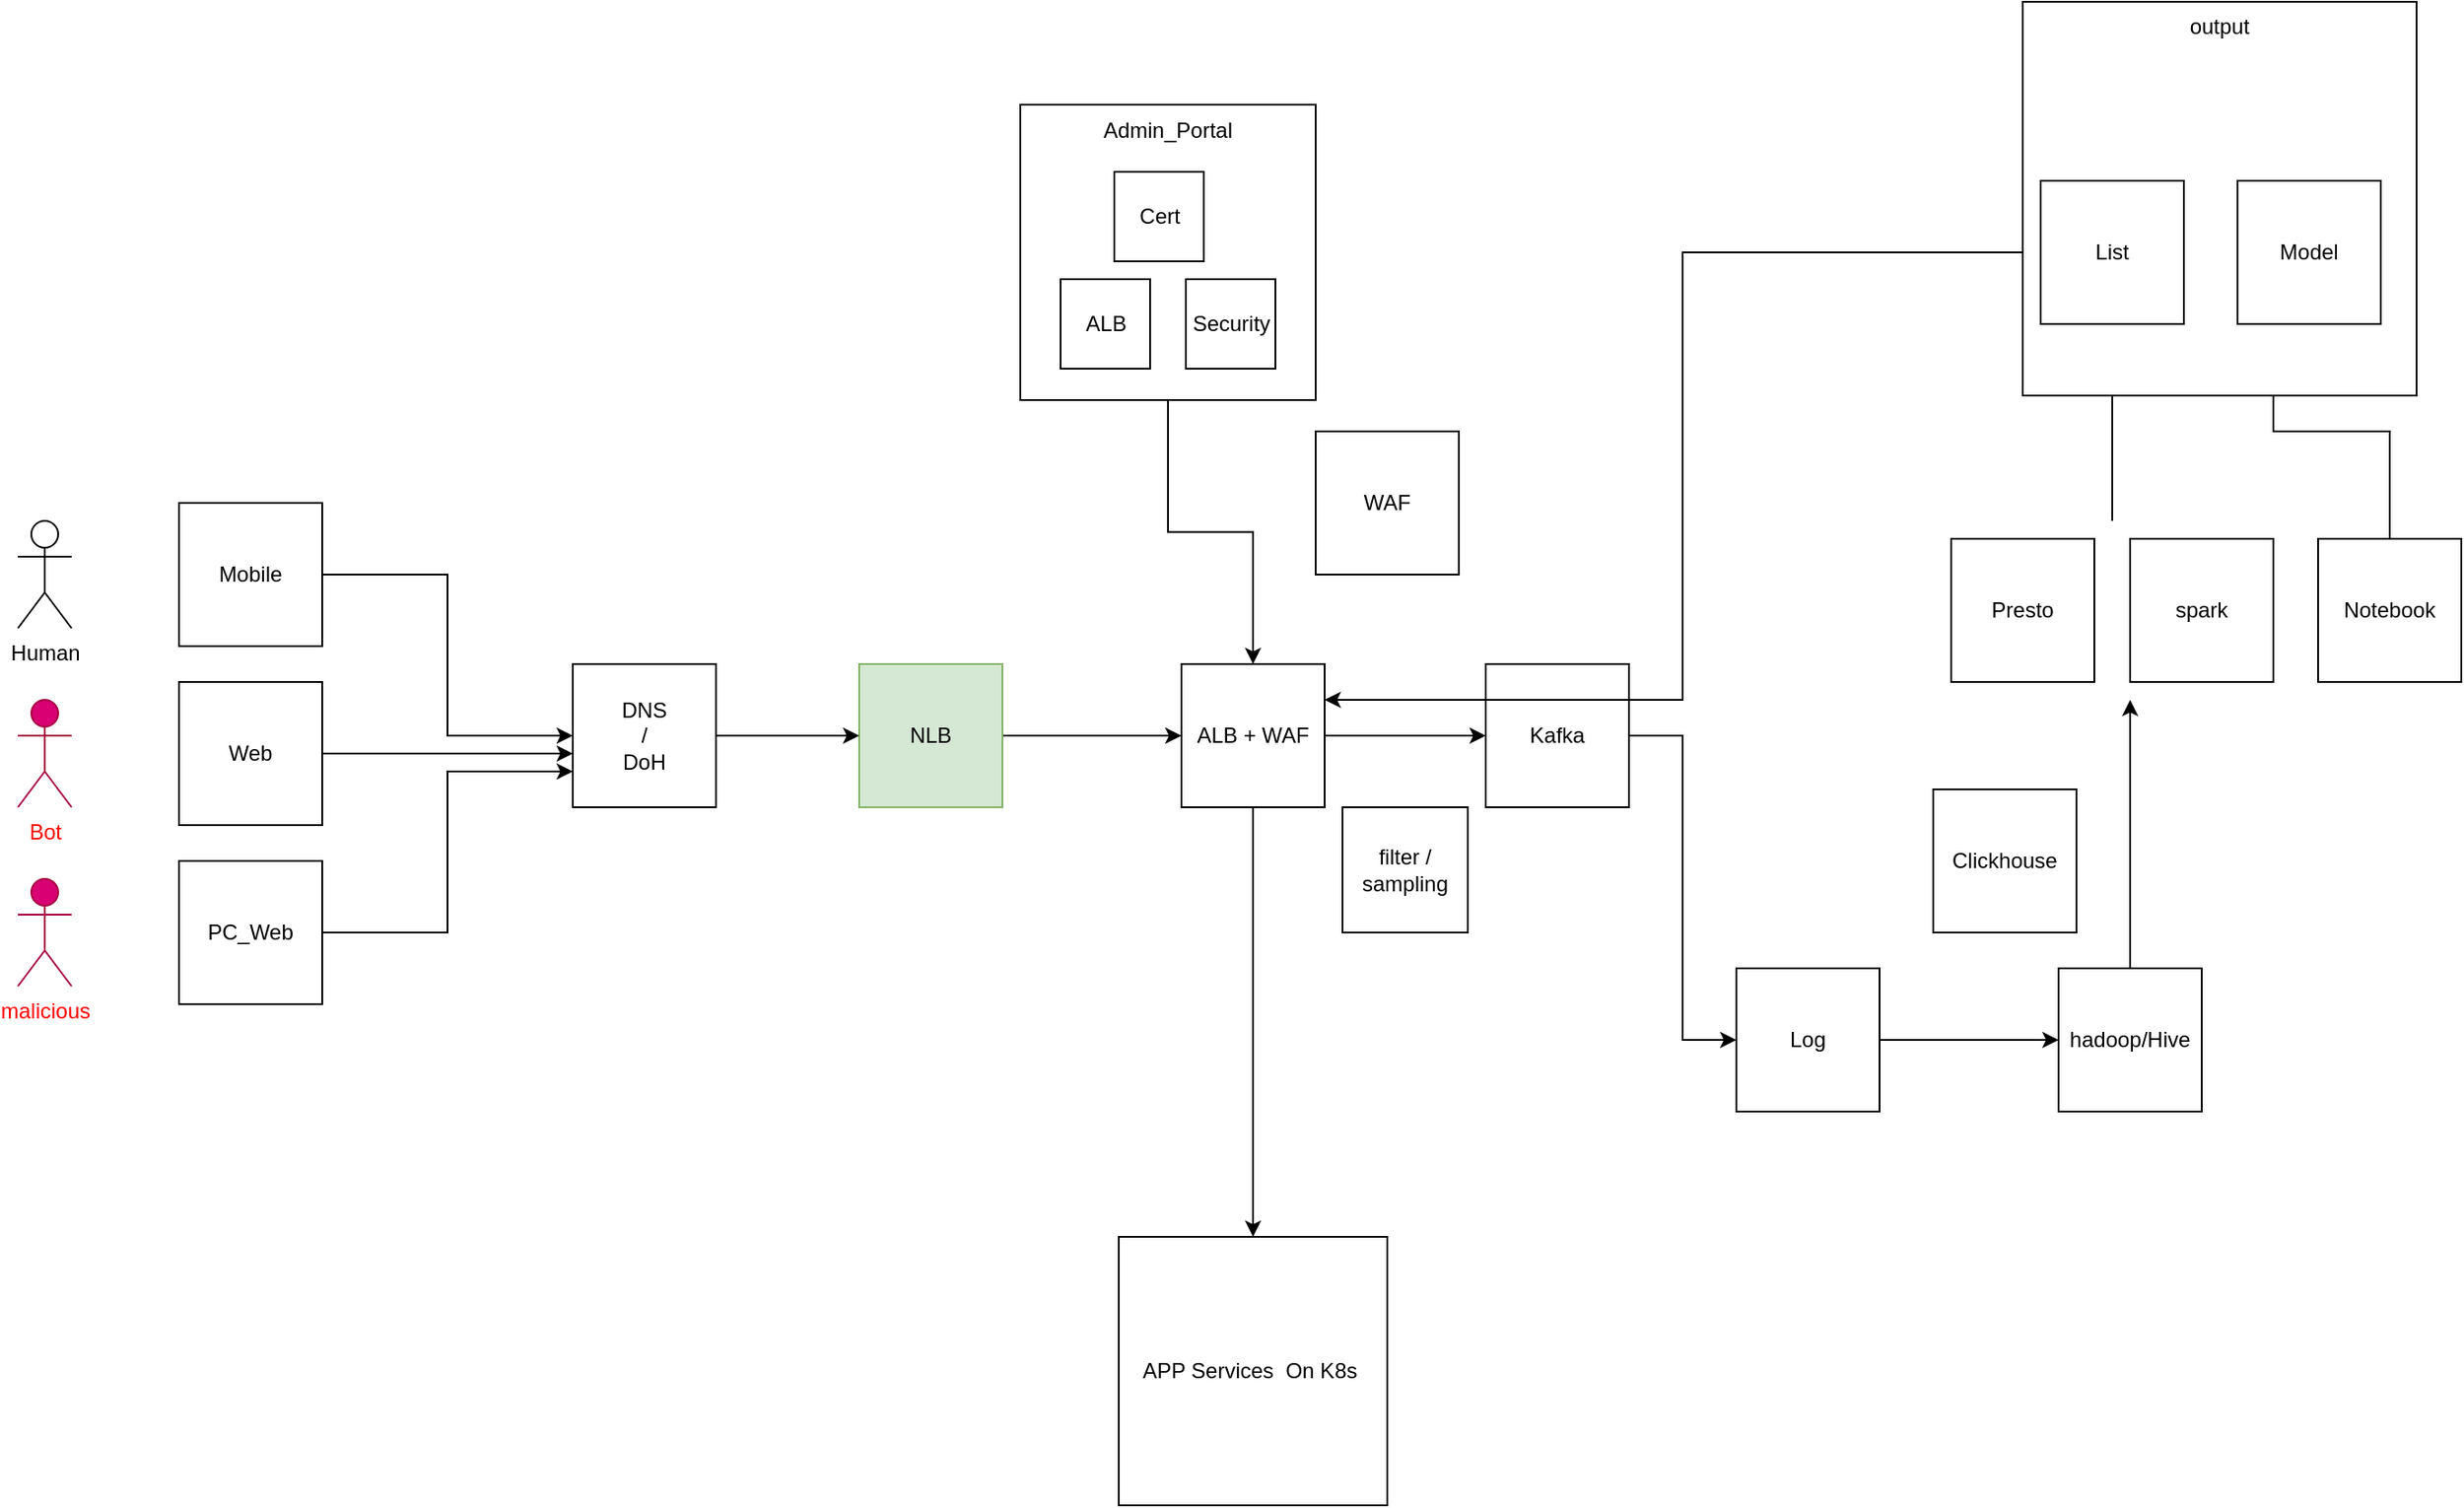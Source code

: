 <mxfile version="22.1.21" type="github">
  <diagram name="Page-1" id="h4mQXHj7m2dZuJ2kFf5C">
    <mxGraphModel dx="1366" dy="725" grid="1" gridSize="10" guides="1" tooltips="1" connect="1" arrows="1" fold="1" page="1" pageScale="1" pageWidth="850" pageHeight="1100" math="0" shadow="0">
      <root>
        <mxCell id="0" />
        <mxCell id="1" parent="0" />
        <mxCell id="UklJM1hZt59_CWoXAM_g-14" style="edgeStyle=orthogonalEdgeStyle;rounded=0;orthogonalLoop=1;jettySize=auto;html=1;entryX=0;entryY=0.5;entryDx=0;entryDy=0;" parent="1" source="UklJM1hZt59_CWoXAM_g-1" target="UklJM1hZt59_CWoXAM_g-12" edge="1">
          <mxGeometry relative="1" as="geometry" />
        </mxCell>
        <mxCell id="UklJM1hZt59_CWoXAM_g-1" value="Mobile" style="whiteSpace=wrap;html=1;aspect=fixed;" parent="1" vertex="1">
          <mxGeometry x="100" y="290" width="80" height="80" as="geometry" />
        </mxCell>
        <mxCell id="UklJM1hZt59_CWoXAM_g-15" style="edgeStyle=orthogonalEdgeStyle;rounded=0;orthogonalLoop=1;jettySize=auto;html=1;" parent="1" source="UklJM1hZt59_CWoXAM_g-2" edge="1">
          <mxGeometry relative="1" as="geometry">
            <mxPoint x="320" y="430" as="targetPoint" />
          </mxGeometry>
        </mxCell>
        <mxCell id="UklJM1hZt59_CWoXAM_g-2" value="Web" style="whiteSpace=wrap;html=1;aspect=fixed;" parent="1" vertex="1">
          <mxGeometry x="100" y="390" width="80" height="80" as="geometry" />
        </mxCell>
        <mxCell id="UklJM1hZt59_CWoXAM_g-16" style="edgeStyle=orthogonalEdgeStyle;rounded=0;orthogonalLoop=1;jettySize=auto;html=1;exitX=1;exitY=0.5;exitDx=0;exitDy=0;entryX=0;entryY=0.75;entryDx=0;entryDy=0;" parent="1" source="UklJM1hZt59_CWoXAM_g-3" target="UklJM1hZt59_CWoXAM_g-12" edge="1">
          <mxGeometry relative="1" as="geometry" />
        </mxCell>
        <mxCell id="UklJM1hZt59_CWoXAM_g-3" value="PC_Web" style="whiteSpace=wrap;html=1;aspect=fixed;" parent="1" vertex="1">
          <mxGeometry x="100" y="490" width="80" height="80" as="geometry" />
        </mxCell>
        <mxCell id="UklJM1hZt59_CWoXAM_g-11" style="edgeStyle=orthogonalEdgeStyle;rounded=0;orthogonalLoop=1;jettySize=auto;html=1;entryX=0;entryY=0.5;entryDx=0;entryDy=0;" parent="1" source="UklJM1hZt59_CWoXAM_g-4" target="UklJM1hZt59_CWoXAM_g-5" edge="1">
          <mxGeometry relative="1" as="geometry" />
        </mxCell>
        <mxCell id="UklJM1hZt59_CWoXAM_g-4" value="NLB" style="whiteSpace=wrap;html=1;aspect=fixed;fillColor=#d5e8d4;strokeColor=#82b366;" parent="1" vertex="1">
          <mxGeometry x="480" y="380" width="80" height="80" as="geometry" />
        </mxCell>
        <mxCell id="UklJM1hZt59_CWoXAM_g-10" style="edgeStyle=orthogonalEdgeStyle;rounded=0;orthogonalLoop=1;jettySize=auto;html=1;" parent="1" source="UklJM1hZt59_CWoXAM_g-5" target="UklJM1hZt59_CWoXAM_g-8" edge="1">
          <mxGeometry relative="1" as="geometry" />
        </mxCell>
        <mxCell id="LiXmV6HR_Ljs2VoDoevz-1" style="edgeStyle=orthogonalEdgeStyle;rounded=0;orthogonalLoop=1;jettySize=auto;html=1;entryX=0;entryY=0.5;entryDx=0;entryDy=0;" parent="1" source="UklJM1hZt59_CWoXAM_g-5" target="LiXmV6HR_Ljs2VoDoevz-2" edge="1">
          <mxGeometry relative="1" as="geometry">
            <mxPoint x="700" y="570" as="targetPoint" />
          </mxGeometry>
        </mxCell>
        <mxCell id="UklJM1hZt59_CWoXAM_g-5" value="ALB + WAF" style="whiteSpace=wrap;html=1;aspect=fixed;" parent="1" vertex="1">
          <mxGeometry x="660" y="380" width="80" height="80" as="geometry" />
        </mxCell>
        <mxCell id="UklJM1hZt59_CWoXAM_g-9" style="edgeStyle=orthogonalEdgeStyle;rounded=0;orthogonalLoop=1;jettySize=auto;html=1;" parent="1" source="UklJM1hZt59_CWoXAM_g-6" target="UklJM1hZt59_CWoXAM_g-5" edge="1">
          <mxGeometry relative="1" as="geometry" />
        </mxCell>
        <mxCell id="UklJM1hZt59_CWoXAM_g-6" value="Admin_Portal" style="whiteSpace=wrap;html=1;aspect=fixed;verticalAlign=top;" parent="1" vertex="1">
          <mxGeometry x="570" y="67.5" width="165" height="165" as="geometry" />
        </mxCell>
        <mxCell id="UklJM1hZt59_CWoXAM_g-8" value="APP Services&amp;nbsp; On K8s&amp;nbsp;" style="whiteSpace=wrap;html=1;aspect=fixed;" parent="1" vertex="1">
          <mxGeometry x="625" y="700" width="150" height="150" as="geometry" />
        </mxCell>
        <mxCell id="UklJM1hZt59_CWoXAM_g-13" style="edgeStyle=orthogonalEdgeStyle;rounded=0;orthogonalLoop=1;jettySize=auto;html=1;" parent="1" source="UklJM1hZt59_CWoXAM_g-12" target="UklJM1hZt59_CWoXAM_g-4" edge="1">
          <mxGeometry relative="1" as="geometry" />
        </mxCell>
        <mxCell id="UklJM1hZt59_CWoXAM_g-12" value="DNS&lt;br&gt;/&lt;br&gt;DoH" style="whiteSpace=wrap;html=1;aspect=fixed;" parent="1" vertex="1">
          <mxGeometry x="320" y="380" width="80" height="80" as="geometry" />
        </mxCell>
        <mxCell id="UklJM1hZt59_CWoXAM_g-17" value="Human" style="shape=umlActor;verticalLabelPosition=bottom;verticalAlign=top;html=1;outlineConnect=0;" parent="1" vertex="1">
          <mxGeometry x="10" y="300" width="30" height="60" as="geometry" />
        </mxCell>
        <mxCell id="UklJM1hZt59_CWoXAM_g-18" value="Bot" style="shape=umlActor;verticalLabelPosition=bottom;verticalAlign=top;html=1;outlineConnect=0;fillColor=#d80073;fontColor=#FF0000;strokeColor=#A50040;" parent="1" vertex="1">
          <mxGeometry x="10" y="400" width="30" height="60" as="geometry" />
        </mxCell>
        <mxCell id="UklJM1hZt59_CWoXAM_g-20" value="malicious" style="shape=umlActor;verticalLabelPosition=bottom;verticalAlign=top;html=1;outlineConnect=0;fontColor=#FF0000;fillColor=#d80073;strokeColor=#A50040;" parent="1" vertex="1">
          <mxGeometry x="10" y="500" width="30" height="60" as="geometry" />
        </mxCell>
        <mxCell id="bTh-FP3ok-fwcKt8Gy6G-1" value="Security" style="whiteSpace=wrap;html=1;aspect=fixed;direction=south;" parent="1" vertex="1">
          <mxGeometry x="662.5" y="165" width="50" height="50" as="geometry" />
        </mxCell>
        <mxCell id="bTh-FP3ok-fwcKt8Gy6G-2" value="ALB" style="whiteSpace=wrap;html=1;aspect=fixed;direction=south;" parent="1" vertex="1">
          <mxGeometry x="592.5" y="165" width="50" height="50" as="geometry" />
        </mxCell>
        <mxCell id="bTh-FP3ok-fwcKt8Gy6G-3" value="Cert" style="whiteSpace=wrap;html=1;aspect=fixed;direction=south;" parent="1" vertex="1">
          <mxGeometry x="622.5" y="105" width="50" height="50" as="geometry" />
        </mxCell>
        <mxCell id="LiXmV6HR_Ljs2VoDoevz-3" style="edgeStyle=orthogonalEdgeStyle;rounded=0;orthogonalLoop=1;jettySize=auto;html=1;entryX=0;entryY=0.5;entryDx=0;entryDy=0;" parent="1" source="LiXmV6HR_Ljs2VoDoevz-2" target="LiXmV6HR_Ljs2VoDoevz-4" edge="1">
          <mxGeometry relative="1" as="geometry">
            <mxPoint x="940" y="620" as="targetPoint" />
          </mxGeometry>
        </mxCell>
        <mxCell id="LiXmV6HR_Ljs2VoDoevz-2" value="Kafka" style="whiteSpace=wrap;html=1;aspect=fixed;" parent="1" vertex="1">
          <mxGeometry x="830" y="380" width="80" height="80" as="geometry" />
        </mxCell>
        <mxCell id="LiXmV6HR_Ljs2VoDoevz-6" style="edgeStyle=orthogonalEdgeStyle;rounded=0;orthogonalLoop=1;jettySize=auto;html=1;entryX=0;entryY=0.5;entryDx=0;entryDy=0;" parent="1" source="LiXmV6HR_Ljs2VoDoevz-4" target="LiXmV6HR_Ljs2VoDoevz-5" edge="1">
          <mxGeometry relative="1" as="geometry" />
        </mxCell>
        <mxCell id="LiXmV6HR_Ljs2VoDoevz-4" value="Log" style="whiteSpace=wrap;html=1;aspect=fixed;" parent="1" vertex="1">
          <mxGeometry x="970" y="550" width="80" height="80" as="geometry" />
        </mxCell>
        <mxCell id="LiXmV6HR_Ljs2VoDoevz-7" style="edgeStyle=orthogonalEdgeStyle;rounded=0;orthogonalLoop=1;jettySize=auto;html=1;" parent="1" source="LiXmV6HR_Ljs2VoDoevz-5" edge="1">
          <mxGeometry relative="1" as="geometry">
            <mxPoint x="1190" y="400" as="targetPoint" />
          </mxGeometry>
        </mxCell>
        <mxCell id="LiXmV6HR_Ljs2VoDoevz-5" value="hadoop/Hive" style="whiteSpace=wrap;html=1;aspect=fixed;" parent="1" vertex="1">
          <mxGeometry x="1150" y="550" width="80" height="80" as="geometry" />
        </mxCell>
        <mxCell id="LiXmV6HR_Ljs2VoDoevz-8" value="Presto" style="whiteSpace=wrap;html=1;aspect=fixed;" parent="1" vertex="1">
          <mxGeometry x="1090" y="310" width="80" height="80" as="geometry" />
        </mxCell>
        <mxCell id="LiXmV6HR_Ljs2VoDoevz-9" value="spark" style="whiteSpace=wrap;html=1;aspect=fixed;" parent="1" vertex="1">
          <mxGeometry x="1190" y="310" width="80" height="80" as="geometry" />
        </mxCell>
        <mxCell id="LiXmV6HR_Ljs2VoDoevz-10" style="edgeStyle=orthogonalEdgeStyle;rounded=0;orthogonalLoop=1;jettySize=auto;html=1;" parent="1" edge="1">
          <mxGeometry relative="1" as="geometry">
            <mxPoint x="1180" y="210" as="targetPoint" />
            <mxPoint x="1180" y="300" as="sourcePoint" />
          </mxGeometry>
        </mxCell>
        <mxCell id="LiXmV6HR_Ljs2VoDoevz-15" style="edgeStyle=orthogonalEdgeStyle;rounded=0;orthogonalLoop=1;jettySize=auto;html=1;exitX=0.5;exitY=0;exitDx=0;exitDy=0;entryX=0.25;entryY=1;entryDx=0;entryDy=0;" parent="1" source="LiXmV6HR_Ljs2VoDoevz-11" target="LiXmV6HR_Ljs2VoDoevz-14" edge="1">
          <mxGeometry relative="1" as="geometry" />
        </mxCell>
        <mxCell id="LiXmV6HR_Ljs2VoDoevz-11" value="Notebook" style="whiteSpace=wrap;html=1;aspect=fixed;" parent="1" vertex="1">
          <mxGeometry x="1295" y="310" width="80" height="80" as="geometry" />
        </mxCell>
        <mxCell id="LiXmV6HR_Ljs2VoDoevz-13" style="edgeStyle=orthogonalEdgeStyle;rounded=0;orthogonalLoop=1;jettySize=auto;html=1;exitX=0;exitY=0.5;exitDx=0;exitDy=0;entryX=1;entryY=0.25;entryDx=0;entryDy=0;" parent="1" source="LiXmV6HR_Ljs2VoDoevz-12" target="UklJM1hZt59_CWoXAM_g-5" edge="1">
          <mxGeometry relative="1" as="geometry">
            <mxPoint x="850" y="290" as="targetPoint" />
          </mxGeometry>
        </mxCell>
        <mxCell id="LiXmV6HR_Ljs2VoDoevz-17" value="output" style="whiteSpace=wrap;html=1;aspect=fixed;verticalAlign=top;" parent="1" vertex="1">
          <mxGeometry x="1130" y="10" width="220" height="220" as="geometry" />
        </mxCell>
        <mxCell id="LiXmV6HR_Ljs2VoDoevz-12" value="List" style="whiteSpace=wrap;html=1;aspect=fixed;" parent="1" vertex="1">
          <mxGeometry x="1140" y="110" width="80" height="80" as="geometry" />
        </mxCell>
        <mxCell id="LiXmV6HR_Ljs2VoDoevz-14" value="Model" style="whiteSpace=wrap;html=1;aspect=fixed;" parent="1" vertex="1">
          <mxGeometry x="1250" y="110" width="80" height="80" as="geometry" />
        </mxCell>
        <mxCell id="McwnkxctFBztKJUD4bEL-1" value="WAF" style="whiteSpace=wrap;html=1;aspect=fixed;" vertex="1" parent="1">
          <mxGeometry x="735" y="250" width="80" height="80" as="geometry" />
        </mxCell>
        <mxCell id="McwnkxctFBztKJUD4bEL-2" value="Clickhouse" style="whiteSpace=wrap;html=1;aspect=fixed;" vertex="1" parent="1">
          <mxGeometry x="1080" y="450" width="80" height="80" as="geometry" />
        </mxCell>
        <mxCell id="McwnkxctFBztKJUD4bEL-3" value="filter / sampling" style="whiteSpace=wrap;html=1;aspect=fixed;" vertex="1" parent="1">
          <mxGeometry x="750" y="460" width="70" height="70" as="geometry" />
        </mxCell>
      </root>
    </mxGraphModel>
  </diagram>
</mxfile>
